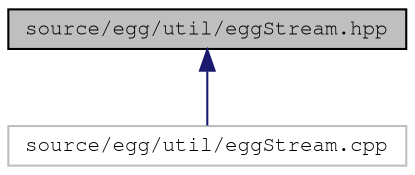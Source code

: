 digraph "source/egg/util/eggStream.hpp"
{
 // LATEX_PDF_SIZE
  edge [fontname="FreeMono",fontsize="10",labelfontname="FreeMono",labelfontsize="10"];
  node [fontname="FreeMono",fontsize="10",shape=record];
  Node1 [label="source/egg/util/eggStream.hpp",height=0.2,width=0.4,color="black", fillcolor="grey75", style="filled", fontcolor="black",tooltip="The Stream class."];
  Node1 -> Node2 [dir="back",color="midnightblue",fontsize="10",style="solid",fontname="FreeMono"];
  Node2 [label="source/egg/util/eggStream.cpp",height=0.2,width=0.4,color="grey75", fillcolor="white", style="filled",tooltip=" "];
}
